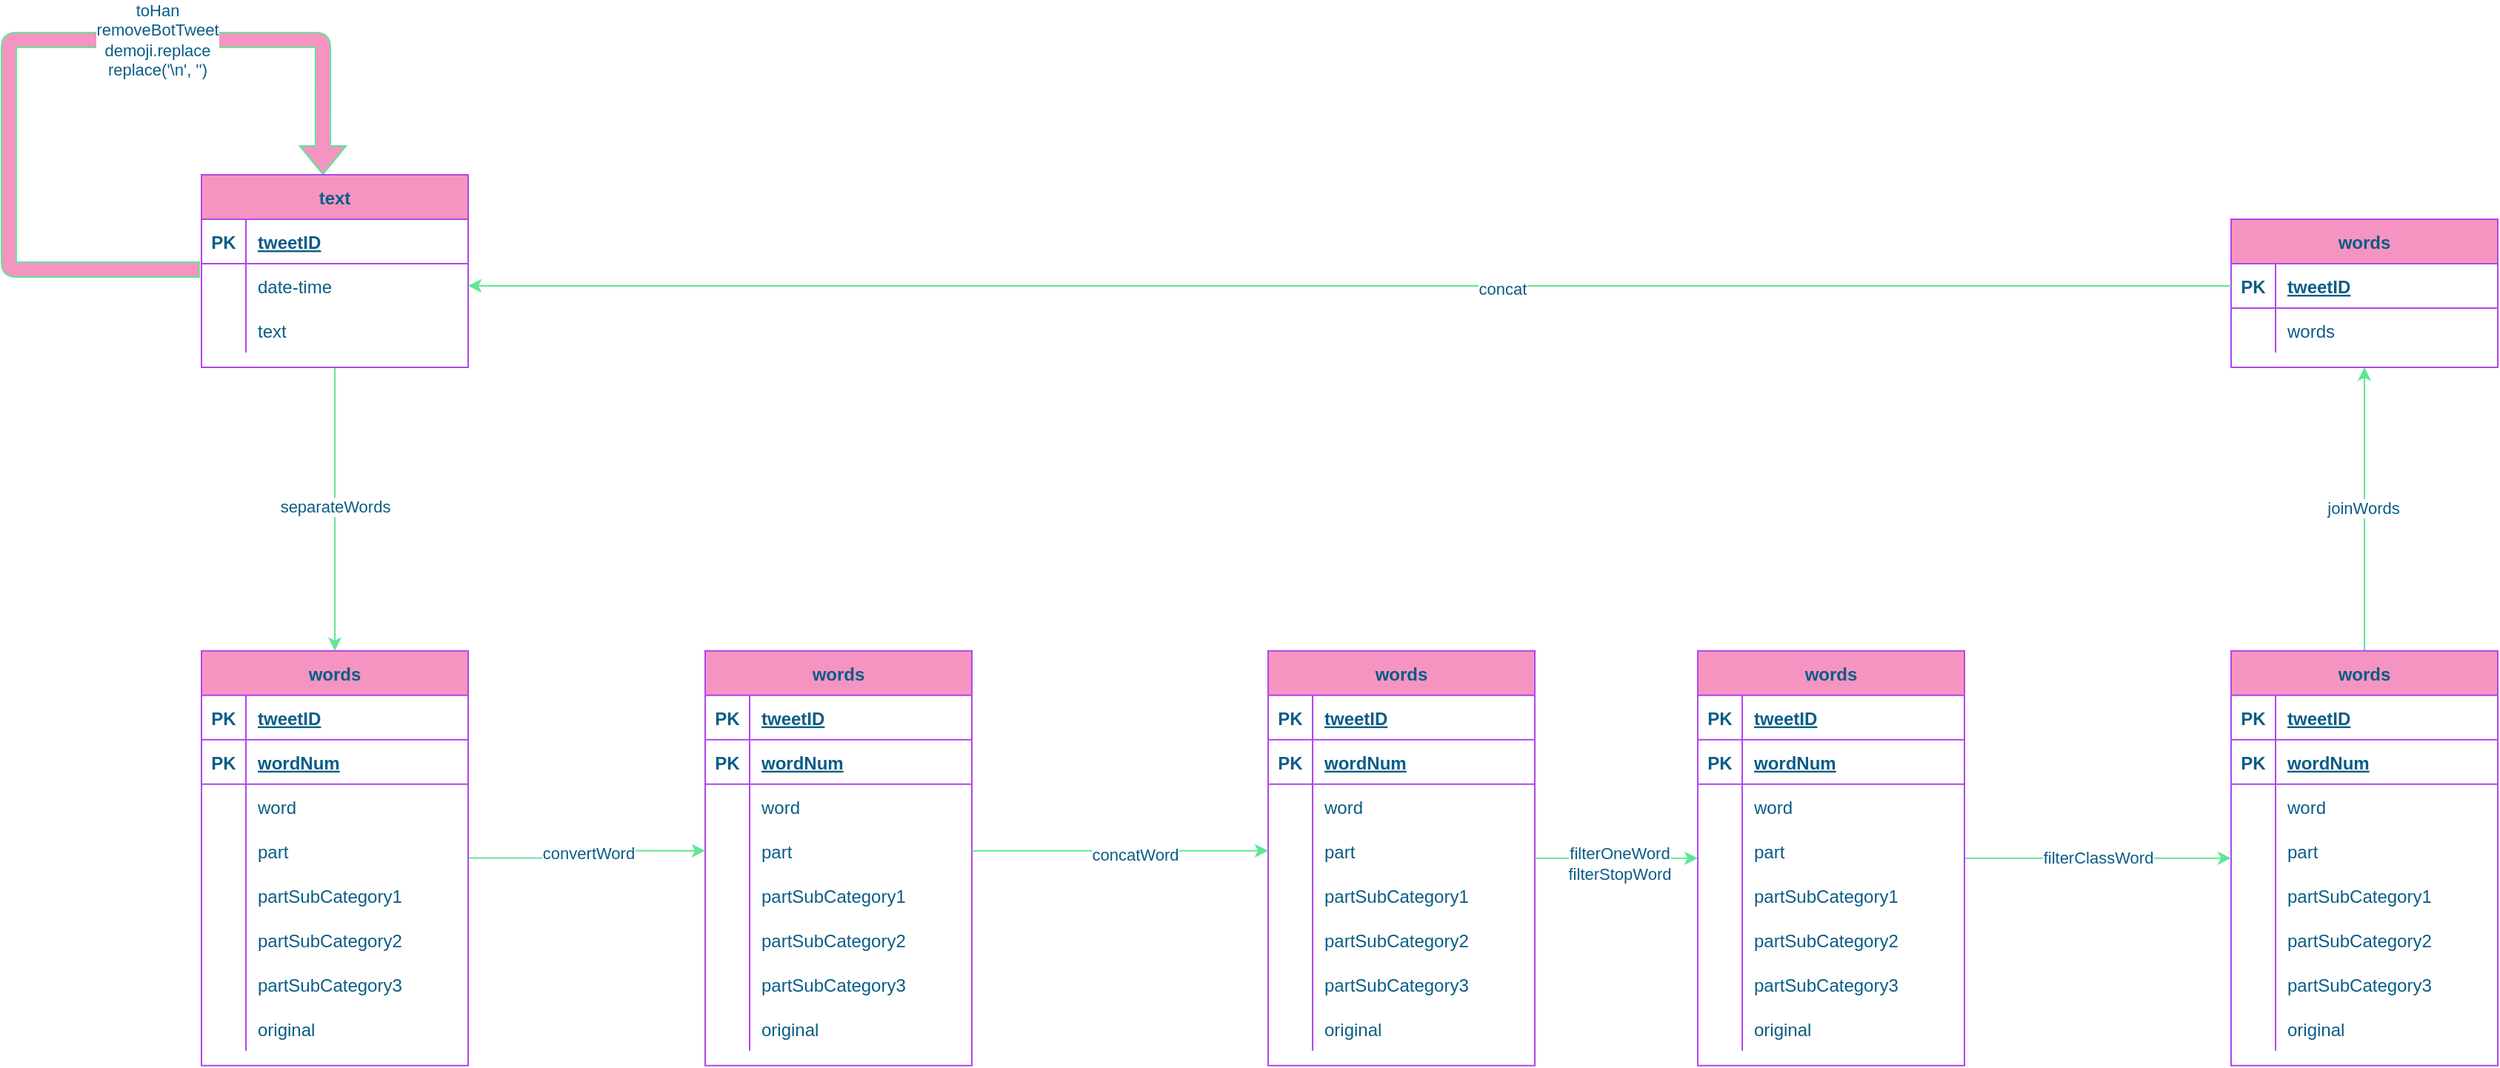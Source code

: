 <mxfile version="16.6.3" type="github">
  <diagram id="CSf084mDuzh62kla3Nzj" name="Page-1">
    <mxGraphModel dx="1099" dy="941" grid="1" gridSize="10" guides="1" tooltips="1" connect="1" arrows="1" fold="1" page="1" pageScale="1" pageWidth="3300" pageHeight="4681" math="0" shadow="0">
      <root>
        <mxCell id="0" />
        <mxCell id="1" parent="0" />
        <mxCell id="-S27YSz-7loeSFltslUp-18" value="toHan&lt;br&gt;removeBotTweet&lt;br&gt;demoji.replace&lt;br&gt;replace(&#39;\n&#39;, &#39;&#39;)" style="edgeStyle=orthogonalEdgeStyle;shape=flexArrow;curved=0;rounded=1;sketch=0;orthogonalLoop=1;jettySize=auto;html=1;fontColor=#095C86;strokeColor=#60E696;fillColor=#F694C1;entryX=0.461;entryY=0.008;entryDx=0;entryDy=0;entryPerimeter=0;" parent="1" edge="1">
          <mxGeometry x="0.307" relative="1" as="geometry">
            <mxPoint x="329" y="284" as="sourcePoint" />
            <mxPoint x="411.98" y="220.04" as="targetPoint" />
            <Array as="points">
              <mxPoint x="200" y="284" />
              <mxPoint x="200" y="129" />
              <mxPoint x="412" y="129" />
            </Array>
            <mxPoint as="offset" />
          </mxGeometry>
        </mxCell>
        <mxCell id="Eg6wl4dy39NXFwd9Kh9v-11" value="" style="edgeStyle=orthogonalEdgeStyle;curved=0;rounded=1;sketch=0;orthogonalLoop=1;jettySize=auto;html=1;fontColor=#095C86;strokeColor=#60E696;fillColor=#F694C1;" parent="1" source="SWuRiRT_l_LITAm-boq1-7" target="Eg6wl4dy39NXFwd9Kh9v-1" edge="1">
          <mxGeometry relative="1" as="geometry" />
        </mxCell>
        <mxCell id="Eg6wl4dy39NXFwd9Kh9v-12" value="separateWords" style="edgeLabel;html=1;align=center;verticalAlign=middle;resizable=0;points=[];fontColor=#095C86;" parent="Eg6wl4dy39NXFwd9Kh9v-11" vertex="1" connectable="0">
          <mxGeometry x="-0.025" relative="1" as="geometry">
            <mxPoint as="offset" />
          </mxGeometry>
        </mxCell>
        <mxCell id="SWuRiRT_l_LITAm-boq1-7" value="text" style="shape=table;startSize=30;container=1;collapsible=1;childLayout=tableLayout;fixedRows=1;rowLines=0;fontStyle=1;align=center;resizeLast=1;fillColor=#F694C1;strokeColor=#AF45ED;fontColor=#095C86;" parent="1" vertex="1">
          <mxGeometry x="330" y="220" width="180" height="130" as="geometry" />
        </mxCell>
        <mxCell id="SWuRiRT_l_LITAm-boq1-8" value="" style="shape=tableRow;horizontal=0;startSize=0;swimlaneHead=0;swimlaneBody=0;fillColor=none;collapsible=0;dropTarget=0;points=[[0,0.5],[1,0.5]];portConstraint=eastwest;top=0;left=0;right=0;bottom=1;strokeColor=#AF45ED;fontColor=#095C86;" parent="SWuRiRT_l_LITAm-boq1-7" vertex="1">
          <mxGeometry y="30" width="180" height="30" as="geometry" />
        </mxCell>
        <mxCell id="SWuRiRT_l_LITAm-boq1-9" value="PK" style="shape=partialRectangle;connectable=0;fillColor=none;top=0;left=0;bottom=0;right=0;fontStyle=1;overflow=hidden;strokeColor=#AF45ED;fontColor=#095C86;" parent="SWuRiRT_l_LITAm-boq1-8" vertex="1">
          <mxGeometry width="30" height="30" as="geometry">
            <mxRectangle width="30" height="30" as="alternateBounds" />
          </mxGeometry>
        </mxCell>
        <mxCell id="SWuRiRT_l_LITAm-boq1-10" value="tweetID" style="shape=partialRectangle;connectable=0;fillColor=none;top=0;left=0;bottom=0;right=0;align=left;spacingLeft=6;fontStyle=5;overflow=hidden;strokeColor=#AF45ED;fontColor=#095C86;" parent="SWuRiRT_l_LITAm-boq1-8" vertex="1">
          <mxGeometry x="30" width="150" height="30" as="geometry">
            <mxRectangle width="150" height="30" as="alternateBounds" />
          </mxGeometry>
        </mxCell>
        <mxCell id="SWuRiRT_l_LITAm-boq1-11" value="" style="shape=tableRow;horizontal=0;startSize=0;swimlaneHead=0;swimlaneBody=0;fillColor=none;collapsible=0;dropTarget=0;points=[[0,0.5],[1,0.5]];portConstraint=eastwest;top=0;left=0;right=0;bottom=0;strokeColor=#AF45ED;fontColor=#095C86;" parent="SWuRiRT_l_LITAm-boq1-7" vertex="1">
          <mxGeometry y="60" width="180" height="30" as="geometry" />
        </mxCell>
        <mxCell id="SWuRiRT_l_LITAm-boq1-12" value="" style="shape=partialRectangle;connectable=0;fillColor=none;top=0;left=0;bottom=0;right=0;editable=1;overflow=hidden;strokeColor=#AF45ED;fontColor=#095C86;" parent="SWuRiRT_l_LITAm-boq1-11" vertex="1">
          <mxGeometry width="30" height="30" as="geometry">
            <mxRectangle width="30" height="30" as="alternateBounds" />
          </mxGeometry>
        </mxCell>
        <mxCell id="SWuRiRT_l_LITAm-boq1-13" value="date-time" style="shape=partialRectangle;connectable=0;fillColor=none;top=0;left=0;bottom=0;right=0;align=left;spacingLeft=6;overflow=hidden;strokeColor=#AF45ED;fontColor=#095C86;" parent="SWuRiRT_l_LITAm-boq1-11" vertex="1">
          <mxGeometry x="30" width="150" height="30" as="geometry">
            <mxRectangle width="150" height="30" as="alternateBounds" />
          </mxGeometry>
        </mxCell>
        <mxCell id="SWuRiRT_l_LITAm-boq1-14" value="" style="shape=tableRow;horizontal=0;startSize=0;swimlaneHead=0;swimlaneBody=0;fillColor=none;collapsible=0;dropTarget=0;points=[[0,0.5],[1,0.5]];portConstraint=eastwest;top=0;left=0;right=0;bottom=0;strokeColor=#AF45ED;fontColor=#095C86;" parent="SWuRiRT_l_LITAm-boq1-7" vertex="1">
          <mxGeometry y="90" width="180" height="30" as="geometry" />
        </mxCell>
        <mxCell id="SWuRiRT_l_LITAm-boq1-15" value="" style="shape=partialRectangle;connectable=0;fillColor=none;top=0;left=0;bottom=0;right=0;editable=1;overflow=hidden;strokeColor=#AF45ED;fontColor=#095C86;" parent="SWuRiRT_l_LITAm-boq1-14" vertex="1">
          <mxGeometry width="30" height="30" as="geometry">
            <mxRectangle width="30" height="30" as="alternateBounds" />
          </mxGeometry>
        </mxCell>
        <mxCell id="SWuRiRT_l_LITAm-boq1-16" value="text" style="shape=partialRectangle;connectable=0;fillColor=none;top=0;left=0;bottom=0;right=0;align=left;spacingLeft=6;overflow=hidden;strokeColor=#AF45ED;fontColor=#095C86;" parent="SWuRiRT_l_LITAm-boq1-14" vertex="1">
          <mxGeometry x="30" width="150" height="30" as="geometry">
            <mxRectangle width="150" height="30" as="alternateBounds" />
          </mxGeometry>
        </mxCell>
        <mxCell id="Eg6wl4dy39NXFwd9Kh9v-92" value="" style="edgeStyle=orthogonalEdgeStyle;curved=0;rounded=1;sketch=0;orthogonalLoop=1;jettySize=auto;html=1;fontColor=#095C86;strokeColor=#60E696;fillColor=#F694C1;entryX=0;entryY=0.5;entryDx=0;entryDy=0;" parent="1" source="Eg6wl4dy39NXFwd9Kh9v-1" target="GDr3JYvOATV0kdqga2vJ-12" edge="1">
          <mxGeometry relative="1" as="geometry">
            <mxPoint x="670" y="681" as="targetPoint" />
          </mxGeometry>
        </mxCell>
        <mxCell id="Eg6wl4dy39NXFwd9Kh9v-93" value="convertWord" style="edgeLabel;html=1;align=center;verticalAlign=middle;resizable=0;points=[];fontColor=#095C86;" parent="Eg6wl4dy39NXFwd9Kh9v-92" vertex="1" connectable="0">
          <mxGeometry x="0.015" y="-1" relative="1" as="geometry">
            <mxPoint as="offset" />
          </mxGeometry>
        </mxCell>
        <mxCell id="Eg6wl4dy39NXFwd9Kh9v-1" value="words" style="shape=table;startSize=30;container=1;collapsible=1;childLayout=tableLayout;fixedRows=1;rowLines=0;fontStyle=1;align=center;resizeLast=1;fillColor=#F694C1;strokeColor=#AF45ED;fontColor=#095C86;" parent="1" vertex="1">
          <mxGeometry x="330" y="541.33" width="180" height="280" as="geometry" />
        </mxCell>
        <mxCell id="Eg6wl4dy39NXFwd9Kh9v-2" value="" style="shape=tableRow;horizontal=0;startSize=0;swimlaneHead=0;swimlaneBody=0;fillColor=none;collapsible=0;dropTarget=0;points=[[0,0.5],[1,0.5]];portConstraint=eastwest;top=0;left=0;right=0;bottom=1;strokeColor=#AF45ED;fontColor=#095C86;" parent="Eg6wl4dy39NXFwd9Kh9v-1" vertex="1">
          <mxGeometry y="30" width="180" height="30" as="geometry" />
        </mxCell>
        <mxCell id="Eg6wl4dy39NXFwd9Kh9v-3" value="PK" style="shape=partialRectangle;connectable=0;fillColor=none;top=0;left=0;bottom=0;right=0;fontStyle=1;overflow=hidden;strokeColor=#AF45ED;fontColor=#095C86;" parent="Eg6wl4dy39NXFwd9Kh9v-2" vertex="1">
          <mxGeometry width="30" height="30" as="geometry">
            <mxRectangle width="30" height="30" as="alternateBounds" />
          </mxGeometry>
        </mxCell>
        <mxCell id="Eg6wl4dy39NXFwd9Kh9v-4" value="tweetID" style="shape=partialRectangle;connectable=0;fillColor=none;top=0;left=0;bottom=0;right=0;align=left;spacingLeft=6;fontStyle=5;overflow=hidden;strokeColor=#AF45ED;fontColor=#095C86;" parent="Eg6wl4dy39NXFwd9Kh9v-2" vertex="1">
          <mxGeometry x="30" width="150" height="30" as="geometry">
            <mxRectangle width="150" height="30" as="alternateBounds" />
          </mxGeometry>
        </mxCell>
        <mxCell id="Eg6wl4dy39NXFwd9Kh9v-61" style="shape=tableRow;horizontal=0;startSize=0;swimlaneHead=0;swimlaneBody=0;fillColor=none;collapsible=0;dropTarget=0;points=[[0,0.5],[1,0.5]];portConstraint=eastwest;top=0;left=0;right=0;bottom=1;strokeColor=#AF45ED;fontColor=#095C86;" parent="Eg6wl4dy39NXFwd9Kh9v-1" vertex="1">
          <mxGeometry y="60" width="180" height="30" as="geometry" />
        </mxCell>
        <mxCell id="Eg6wl4dy39NXFwd9Kh9v-62" value="PK" style="shape=partialRectangle;connectable=0;fillColor=none;top=0;left=0;bottom=0;right=0;fontStyle=1;overflow=hidden;strokeColor=#AF45ED;fontColor=#095C86;" parent="Eg6wl4dy39NXFwd9Kh9v-61" vertex="1">
          <mxGeometry width="30" height="30" as="geometry">
            <mxRectangle width="30" height="30" as="alternateBounds" />
          </mxGeometry>
        </mxCell>
        <mxCell id="Eg6wl4dy39NXFwd9Kh9v-63" value="wordNum" style="shape=partialRectangle;connectable=0;fillColor=none;top=0;left=0;bottom=0;right=0;align=left;spacingLeft=6;fontStyle=5;overflow=hidden;strokeColor=#AF45ED;fontColor=#095C86;" parent="Eg6wl4dy39NXFwd9Kh9v-61" vertex="1">
          <mxGeometry x="30" width="150" height="30" as="geometry">
            <mxRectangle width="150" height="30" as="alternateBounds" />
          </mxGeometry>
        </mxCell>
        <mxCell id="Eg6wl4dy39NXFwd9Kh9v-13" style="shape=tableRow;horizontal=0;startSize=0;swimlaneHead=0;swimlaneBody=0;fillColor=none;collapsible=0;dropTarget=0;points=[[0,0.5],[1,0.5]];portConstraint=eastwest;top=0;left=0;right=0;bottom=0;strokeColor=#AF45ED;fontColor=#095C86;" parent="Eg6wl4dy39NXFwd9Kh9v-1" vertex="1">
          <mxGeometry y="90" width="180" height="30" as="geometry" />
        </mxCell>
        <mxCell id="Eg6wl4dy39NXFwd9Kh9v-14" style="shape=partialRectangle;connectable=0;fillColor=none;top=0;left=0;bottom=0;right=0;editable=1;overflow=hidden;strokeColor=#AF45ED;fontColor=#095C86;" parent="Eg6wl4dy39NXFwd9Kh9v-13" vertex="1">
          <mxGeometry width="30" height="30" as="geometry">
            <mxRectangle width="30" height="30" as="alternateBounds" />
          </mxGeometry>
        </mxCell>
        <mxCell id="Eg6wl4dy39NXFwd9Kh9v-15" value="word" style="shape=partialRectangle;connectable=0;fillColor=none;top=0;left=0;bottom=0;right=0;align=left;spacingLeft=6;overflow=hidden;strokeColor=#AF45ED;fontColor=#095C86;" parent="Eg6wl4dy39NXFwd9Kh9v-13" vertex="1">
          <mxGeometry x="30" width="150" height="30" as="geometry">
            <mxRectangle width="150" height="30" as="alternateBounds" />
          </mxGeometry>
        </mxCell>
        <mxCell id="Eg6wl4dy39NXFwd9Kh9v-19" style="shape=tableRow;horizontal=0;startSize=0;swimlaneHead=0;swimlaneBody=0;fillColor=none;collapsible=0;dropTarget=0;points=[[0,0.5],[1,0.5]];portConstraint=eastwest;top=0;left=0;right=0;bottom=0;strokeColor=#AF45ED;fontColor=#095C86;" parent="Eg6wl4dy39NXFwd9Kh9v-1" vertex="1">
          <mxGeometry y="120" width="180" height="30" as="geometry" />
        </mxCell>
        <mxCell id="Eg6wl4dy39NXFwd9Kh9v-20" style="shape=partialRectangle;connectable=0;fillColor=none;top=0;left=0;bottom=0;right=0;editable=1;overflow=hidden;strokeColor=#AF45ED;fontColor=#095C86;" parent="Eg6wl4dy39NXFwd9Kh9v-19" vertex="1">
          <mxGeometry width="30" height="30" as="geometry">
            <mxRectangle width="30" height="30" as="alternateBounds" />
          </mxGeometry>
        </mxCell>
        <mxCell id="Eg6wl4dy39NXFwd9Kh9v-21" value="part" style="shape=partialRectangle;connectable=0;fillColor=none;top=0;left=0;bottom=0;right=0;align=left;spacingLeft=6;overflow=hidden;strokeColor=#AF45ED;fontColor=#095C86;" parent="Eg6wl4dy39NXFwd9Kh9v-19" vertex="1">
          <mxGeometry x="30" width="150" height="30" as="geometry">
            <mxRectangle width="150" height="30" as="alternateBounds" />
          </mxGeometry>
        </mxCell>
        <mxCell id="Eg6wl4dy39NXFwd9Kh9v-22" style="shape=tableRow;horizontal=0;startSize=0;swimlaneHead=0;swimlaneBody=0;fillColor=none;collapsible=0;dropTarget=0;points=[[0,0.5],[1,0.5]];portConstraint=eastwest;top=0;left=0;right=0;bottom=0;strokeColor=#AF45ED;fontColor=#095C86;" parent="Eg6wl4dy39NXFwd9Kh9v-1" vertex="1">
          <mxGeometry y="150" width="180" height="30" as="geometry" />
        </mxCell>
        <mxCell id="Eg6wl4dy39NXFwd9Kh9v-23" style="shape=partialRectangle;connectable=0;fillColor=none;top=0;left=0;bottom=0;right=0;editable=1;overflow=hidden;strokeColor=#AF45ED;fontColor=#095C86;" parent="Eg6wl4dy39NXFwd9Kh9v-22" vertex="1">
          <mxGeometry width="30" height="30" as="geometry">
            <mxRectangle width="30" height="30" as="alternateBounds" />
          </mxGeometry>
        </mxCell>
        <mxCell id="Eg6wl4dy39NXFwd9Kh9v-24" value="partSubCategory1" style="shape=partialRectangle;connectable=0;fillColor=none;top=0;left=0;bottom=0;right=0;align=left;spacingLeft=6;overflow=hidden;strokeColor=#AF45ED;fontColor=#095C86;" parent="Eg6wl4dy39NXFwd9Kh9v-22" vertex="1">
          <mxGeometry x="30" width="150" height="30" as="geometry">
            <mxRectangle width="150" height="30" as="alternateBounds" />
          </mxGeometry>
        </mxCell>
        <mxCell id="Eg6wl4dy39NXFwd9Kh9v-52" style="shape=tableRow;horizontal=0;startSize=0;swimlaneHead=0;swimlaneBody=0;fillColor=none;collapsible=0;dropTarget=0;points=[[0,0.5],[1,0.5]];portConstraint=eastwest;top=0;left=0;right=0;bottom=0;strokeColor=#AF45ED;fontColor=#095C86;" parent="Eg6wl4dy39NXFwd9Kh9v-1" vertex="1">
          <mxGeometry y="180" width="180" height="30" as="geometry" />
        </mxCell>
        <mxCell id="Eg6wl4dy39NXFwd9Kh9v-53" style="shape=partialRectangle;connectable=0;fillColor=none;top=0;left=0;bottom=0;right=0;editable=1;overflow=hidden;strokeColor=#AF45ED;fontColor=#095C86;" parent="Eg6wl4dy39NXFwd9Kh9v-52" vertex="1">
          <mxGeometry width="30" height="30" as="geometry">
            <mxRectangle width="30" height="30" as="alternateBounds" />
          </mxGeometry>
        </mxCell>
        <mxCell id="Eg6wl4dy39NXFwd9Kh9v-54" value="partSubCategory2" style="shape=partialRectangle;connectable=0;fillColor=none;top=0;left=0;bottom=0;right=0;align=left;spacingLeft=6;overflow=hidden;strokeColor=#AF45ED;fontColor=#095C86;" parent="Eg6wl4dy39NXFwd9Kh9v-52" vertex="1">
          <mxGeometry x="30" width="150" height="30" as="geometry">
            <mxRectangle width="150" height="30" as="alternateBounds" />
          </mxGeometry>
        </mxCell>
        <mxCell id="Eg6wl4dy39NXFwd9Kh9v-25" style="shape=tableRow;horizontal=0;startSize=0;swimlaneHead=0;swimlaneBody=0;fillColor=none;collapsible=0;dropTarget=0;points=[[0,0.5],[1,0.5]];portConstraint=eastwest;top=0;left=0;right=0;bottom=0;strokeColor=#AF45ED;fontColor=#095C86;" parent="Eg6wl4dy39NXFwd9Kh9v-1" vertex="1">
          <mxGeometry y="210" width="180" height="30" as="geometry" />
        </mxCell>
        <mxCell id="Eg6wl4dy39NXFwd9Kh9v-26" style="shape=partialRectangle;connectable=0;fillColor=none;top=0;left=0;bottom=0;right=0;editable=1;overflow=hidden;strokeColor=#AF45ED;fontColor=#095C86;" parent="Eg6wl4dy39NXFwd9Kh9v-25" vertex="1">
          <mxGeometry width="30" height="30" as="geometry">
            <mxRectangle width="30" height="30" as="alternateBounds" />
          </mxGeometry>
        </mxCell>
        <mxCell id="Eg6wl4dy39NXFwd9Kh9v-27" value="partSubCategory3" style="shape=partialRectangle;connectable=0;fillColor=none;top=0;left=0;bottom=0;right=0;align=left;spacingLeft=6;overflow=hidden;strokeColor=#AF45ED;fontColor=#095C86;" parent="Eg6wl4dy39NXFwd9Kh9v-25" vertex="1">
          <mxGeometry x="30" width="150" height="30" as="geometry">
            <mxRectangle width="150" height="30" as="alternateBounds" />
          </mxGeometry>
        </mxCell>
        <mxCell id="Eg6wl4dy39NXFwd9Kh9v-28" style="shape=tableRow;horizontal=0;startSize=0;swimlaneHead=0;swimlaneBody=0;fillColor=none;collapsible=0;dropTarget=0;points=[[0,0.5],[1,0.5]];portConstraint=eastwest;top=0;left=0;right=0;bottom=0;strokeColor=#AF45ED;fontColor=#095C86;" parent="Eg6wl4dy39NXFwd9Kh9v-1" vertex="1">
          <mxGeometry y="240" width="180" height="30" as="geometry" />
        </mxCell>
        <mxCell id="Eg6wl4dy39NXFwd9Kh9v-29" style="shape=partialRectangle;connectable=0;fillColor=none;top=0;left=0;bottom=0;right=0;editable=1;overflow=hidden;strokeColor=#AF45ED;fontColor=#095C86;" parent="Eg6wl4dy39NXFwd9Kh9v-28" vertex="1">
          <mxGeometry width="30" height="30" as="geometry">
            <mxRectangle width="30" height="30" as="alternateBounds" />
          </mxGeometry>
        </mxCell>
        <mxCell id="Eg6wl4dy39NXFwd9Kh9v-30" value="original" style="shape=partialRectangle;connectable=0;fillColor=none;top=0;left=0;bottom=0;right=0;align=left;spacingLeft=6;overflow=hidden;strokeColor=#AF45ED;fontColor=#095C86;" parent="Eg6wl4dy39NXFwd9Kh9v-28" vertex="1">
          <mxGeometry x="30" width="150" height="30" as="geometry">
            <mxRectangle width="150" height="30" as="alternateBounds" />
          </mxGeometry>
        </mxCell>
        <mxCell id="Eg6wl4dy39NXFwd9Kh9v-125" value="" style="edgeStyle=orthogonalEdgeStyle;curved=0;rounded=1;sketch=0;orthogonalLoop=1;jettySize=auto;html=1;fontColor=#095C86;strokeColor=#60E696;fillColor=#F694C1;" parent="1" source="Eg6wl4dy39NXFwd9Kh9v-67" target="Eg6wl4dy39NXFwd9Kh9v-100" edge="1">
          <mxGeometry relative="1" as="geometry" />
        </mxCell>
        <mxCell id="Eg6wl4dy39NXFwd9Kh9v-126" value="filterOneWord&lt;br&gt;filterStopWord" style="edgeLabel;html=1;align=center;verticalAlign=middle;resizable=0;points=[];fontColor=#095C86;" parent="Eg6wl4dy39NXFwd9Kh9v-125" vertex="1" connectable="0">
          <mxGeometry x="0.036" y="-3" relative="1" as="geometry">
            <mxPoint as="offset" />
          </mxGeometry>
        </mxCell>
        <mxCell id="Eg6wl4dy39NXFwd9Kh9v-67" value="words" style="shape=table;startSize=30;container=1;collapsible=1;childLayout=tableLayout;fixedRows=1;rowLines=0;fontStyle=1;align=center;resizeLast=1;fillColor=#F694C1;strokeColor=#AF45ED;fontColor=#095C86;" parent="1" vertex="1">
          <mxGeometry x="1050" y="541.33" width="180" height="280" as="geometry" />
        </mxCell>
        <mxCell id="Eg6wl4dy39NXFwd9Kh9v-68" value="" style="shape=tableRow;horizontal=0;startSize=0;swimlaneHead=0;swimlaneBody=0;fillColor=none;collapsible=0;dropTarget=0;points=[[0,0.5],[1,0.5]];portConstraint=eastwest;top=0;left=0;right=0;bottom=1;strokeColor=#AF45ED;fontColor=#095C86;" parent="Eg6wl4dy39NXFwd9Kh9v-67" vertex="1">
          <mxGeometry y="30" width="180" height="30" as="geometry" />
        </mxCell>
        <mxCell id="Eg6wl4dy39NXFwd9Kh9v-69" value="PK" style="shape=partialRectangle;connectable=0;fillColor=none;top=0;left=0;bottom=0;right=0;fontStyle=1;overflow=hidden;strokeColor=#AF45ED;fontColor=#095C86;" parent="Eg6wl4dy39NXFwd9Kh9v-68" vertex="1">
          <mxGeometry width="30" height="30" as="geometry">
            <mxRectangle width="30" height="30" as="alternateBounds" />
          </mxGeometry>
        </mxCell>
        <mxCell id="Eg6wl4dy39NXFwd9Kh9v-70" value="tweetID" style="shape=partialRectangle;connectable=0;fillColor=none;top=0;left=0;bottom=0;right=0;align=left;spacingLeft=6;fontStyle=5;overflow=hidden;strokeColor=#AF45ED;fontColor=#095C86;" parent="Eg6wl4dy39NXFwd9Kh9v-68" vertex="1">
          <mxGeometry x="30" width="150" height="30" as="geometry">
            <mxRectangle width="150" height="30" as="alternateBounds" />
          </mxGeometry>
        </mxCell>
        <mxCell id="Eg6wl4dy39NXFwd9Kh9v-71" style="shape=tableRow;horizontal=0;startSize=0;swimlaneHead=0;swimlaneBody=0;fillColor=none;collapsible=0;dropTarget=0;points=[[0,0.5],[1,0.5]];portConstraint=eastwest;top=0;left=0;right=0;bottom=1;strokeColor=#AF45ED;fontColor=#095C86;" parent="Eg6wl4dy39NXFwd9Kh9v-67" vertex="1">
          <mxGeometry y="60" width="180" height="30" as="geometry" />
        </mxCell>
        <mxCell id="Eg6wl4dy39NXFwd9Kh9v-72" value="PK" style="shape=partialRectangle;connectable=0;fillColor=none;top=0;left=0;bottom=0;right=0;fontStyle=1;overflow=hidden;strokeColor=#AF45ED;fontColor=#095C86;" parent="Eg6wl4dy39NXFwd9Kh9v-71" vertex="1">
          <mxGeometry width="30" height="30" as="geometry">
            <mxRectangle width="30" height="30" as="alternateBounds" />
          </mxGeometry>
        </mxCell>
        <mxCell id="Eg6wl4dy39NXFwd9Kh9v-73" value="wordNum" style="shape=partialRectangle;connectable=0;fillColor=none;top=0;left=0;bottom=0;right=0;align=left;spacingLeft=6;fontStyle=5;overflow=hidden;strokeColor=#AF45ED;fontColor=#095C86;" parent="Eg6wl4dy39NXFwd9Kh9v-71" vertex="1">
          <mxGeometry x="30" width="150" height="30" as="geometry">
            <mxRectangle width="150" height="30" as="alternateBounds" />
          </mxGeometry>
        </mxCell>
        <mxCell id="Eg6wl4dy39NXFwd9Kh9v-74" style="shape=tableRow;horizontal=0;startSize=0;swimlaneHead=0;swimlaneBody=0;fillColor=none;collapsible=0;dropTarget=0;points=[[0,0.5],[1,0.5]];portConstraint=eastwest;top=0;left=0;right=0;bottom=0;strokeColor=#AF45ED;fontColor=#095C86;" parent="Eg6wl4dy39NXFwd9Kh9v-67" vertex="1">
          <mxGeometry y="90" width="180" height="30" as="geometry" />
        </mxCell>
        <mxCell id="Eg6wl4dy39NXFwd9Kh9v-75" style="shape=partialRectangle;connectable=0;fillColor=none;top=0;left=0;bottom=0;right=0;editable=1;overflow=hidden;strokeColor=#AF45ED;fontColor=#095C86;" parent="Eg6wl4dy39NXFwd9Kh9v-74" vertex="1">
          <mxGeometry width="30" height="30" as="geometry">
            <mxRectangle width="30" height="30" as="alternateBounds" />
          </mxGeometry>
        </mxCell>
        <mxCell id="Eg6wl4dy39NXFwd9Kh9v-76" value="word" style="shape=partialRectangle;connectable=0;fillColor=none;top=0;left=0;bottom=0;right=0;align=left;spacingLeft=6;overflow=hidden;strokeColor=#AF45ED;fontColor=#095C86;" parent="Eg6wl4dy39NXFwd9Kh9v-74" vertex="1">
          <mxGeometry x="30" width="150" height="30" as="geometry">
            <mxRectangle width="150" height="30" as="alternateBounds" />
          </mxGeometry>
        </mxCell>
        <mxCell id="Eg6wl4dy39NXFwd9Kh9v-77" style="shape=tableRow;horizontal=0;startSize=0;swimlaneHead=0;swimlaneBody=0;fillColor=none;collapsible=0;dropTarget=0;points=[[0,0.5],[1,0.5]];portConstraint=eastwest;top=0;left=0;right=0;bottom=0;strokeColor=#AF45ED;fontColor=#095C86;" parent="Eg6wl4dy39NXFwd9Kh9v-67" vertex="1">
          <mxGeometry y="120" width="180" height="30" as="geometry" />
        </mxCell>
        <mxCell id="Eg6wl4dy39NXFwd9Kh9v-78" style="shape=partialRectangle;connectable=0;fillColor=none;top=0;left=0;bottom=0;right=0;editable=1;overflow=hidden;strokeColor=#AF45ED;fontColor=#095C86;" parent="Eg6wl4dy39NXFwd9Kh9v-77" vertex="1">
          <mxGeometry width="30" height="30" as="geometry">
            <mxRectangle width="30" height="30" as="alternateBounds" />
          </mxGeometry>
        </mxCell>
        <mxCell id="Eg6wl4dy39NXFwd9Kh9v-79" value="part" style="shape=partialRectangle;connectable=0;fillColor=none;top=0;left=0;bottom=0;right=0;align=left;spacingLeft=6;overflow=hidden;strokeColor=#AF45ED;fontColor=#095C86;" parent="Eg6wl4dy39NXFwd9Kh9v-77" vertex="1">
          <mxGeometry x="30" width="150" height="30" as="geometry">
            <mxRectangle width="150" height="30" as="alternateBounds" />
          </mxGeometry>
        </mxCell>
        <mxCell id="Eg6wl4dy39NXFwd9Kh9v-80" style="shape=tableRow;horizontal=0;startSize=0;swimlaneHead=0;swimlaneBody=0;fillColor=none;collapsible=0;dropTarget=0;points=[[0,0.5],[1,0.5]];portConstraint=eastwest;top=0;left=0;right=0;bottom=0;strokeColor=#AF45ED;fontColor=#095C86;" parent="Eg6wl4dy39NXFwd9Kh9v-67" vertex="1">
          <mxGeometry y="150" width="180" height="30" as="geometry" />
        </mxCell>
        <mxCell id="Eg6wl4dy39NXFwd9Kh9v-81" style="shape=partialRectangle;connectable=0;fillColor=none;top=0;left=0;bottom=0;right=0;editable=1;overflow=hidden;strokeColor=#AF45ED;fontColor=#095C86;" parent="Eg6wl4dy39NXFwd9Kh9v-80" vertex="1">
          <mxGeometry width="30" height="30" as="geometry">
            <mxRectangle width="30" height="30" as="alternateBounds" />
          </mxGeometry>
        </mxCell>
        <mxCell id="Eg6wl4dy39NXFwd9Kh9v-82" value="partSubCategory1" style="shape=partialRectangle;connectable=0;fillColor=none;top=0;left=0;bottom=0;right=0;align=left;spacingLeft=6;overflow=hidden;strokeColor=#AF45ED;fontColor=#095C86;" parent="Eg6wl4dy39NXFwd9Kh9v-80" vertex="1">
          <mxGeometry x="30" width="150" height="30" as="geometry">
            <mxRectangle width="150" height="30" as="alternateBounds" />
          </mxGeometry>
        </mxCell>
        <mxCell id="Eg6wl4dy39NXFwd9Kh9v-83" style="shape=tableRow;horizontal=0;startSize=0;swimlaneHead=0;swimlaneBody=0;fillColor=none;collapsible=0;dropTarget=0;points=[[0,0.5],[1,0.5]];portConstraint=eastwest;top=0;left=0;right=0;bottom=0;strokeColor=#AF45ED;fontColor=#095C86;" parent="Eg6wl4dy39NXFwd9Kh9v-67" vertex="1">
          <mxGeometry y="180" width="180" height="30" as="geometry" />
        </mxCell>
        <mxCell id="Eg6wl4dy39NXFwd9Kh9v-84" style="shape=partialRectangle;connectable=0;fillColor=none;top=0;left=0;bottom=0;right=0;editable=1;overflow=hidden;strokeColor=#AF45ED;fontColor=#095C86;" parent="Eg6wl4dy39NXFwd9Kh9v-83" vertex="1">
          <mxGeometry width="30" height="30" as="geometry">
            <mxRectangle width="30" height="30" as="alternateBounds" />
          </mxGeometry>
        </mxCell>
        <mxCell id="Eg6wl4dy39NXFwd9Kh9v-85" value="partSubCategory2" style="shape=partialRectangle;connectable=0;fillColor=none;top=0;left=0;bottom=0;right=0;align=left;spacingLeft=6;overflow=hidden;strokeColor=#AF45ED;fontColor=#095C86;" parent="Eg6wl4dy39NXFwd9Kh9v-83" vertex="1">
          <mxGeometry x="30" width="150" height="30" as="geometry">
            <mxRectangle width="150" height="30" as="alternateBounds" />
          </mxGeometry>
        </mxCell>
        <mxCell id="Eg6wl4dy39NXFwd9Kh9v-86" style="shape=tableRow;horizontal=0;startSize=0;swimlaneHead=0;swimlaneBody=0;fillColor=none;collapsible=0;dropTarget=0;points=[[0,0.5],[1,0.5]];portConstraint=eastwest;top=0;left=0;right=0;bottom=0;strokeColor=#AF45ED;fontColor=#095C86;" parent="Eg6wl4dy39NXFwd9Kh9v-67" vertex="1">
          <mxGeometry y="210" width="180" height="30" as="geometry" />
        </mxCell>
        <mxCell id="Eg6wl4dy39NXFwd9Kh9v-87" style="shape=partialRectangle;connectable=0;fillColor=none;top=0;left=0;bottom=0;right=0;editable=1;overflow=hidden;strokeColor=#AF45ED;fontColor=#095C86;" parent="Eg6wl4dy39NXFwd9Kh9v-86" vertex="1">
          <mxGeometry width="30" height="30" as="geometry">
            <mxRectangle width="30" height="30" as="alternateBounds" />
          </mxGeometry>
        </mxCell>
        <mxCell id="Eg6wl4dy39NXFwd9Kh9v-88" value="partSubCategory3" style="shape=partialRectangle;connectable=0;fillColor=none;top=0;left=0;bottom=0;right=0;align=left;spacingLeft=6;overflow=hidden;strokeColor=#AF45ED;fontColor=#095C86;" parent="Eg6wl4dy39NXFwd9Kh9v-86" vertex="1">
          <mxGeometry x="30" width="150" height="30" as="geometry">
            <mxRectangle width="150" height="30" as="alternateBounds" />
          </mxGeometry>
        </mxCell>
        <mxCell id="Eg6wl4dy39NXFwd9Kh9v-89" style="shape=tableRow;horizontal=0;startSize=0;swimlaneHead=0;swimlaneBody=0;fillColor=none;collapsible=0;dropTarget=0;points=[[0,0.5],[1,0.5]];portConstraint=eastwest;top=0;left=0;right=0;bottom=0;strokeColor=#AF45ED;fontColor=#095C86;" parent="Eg6wl4dy39NXFwd9Kh9v-67" vertex="1">
          <mxGeometry y="240" width="180" height="30" as="geometry" />
        </mxCell>
        <mxCell id="Eg6wl4dy39NXFwd9Kh9v-90" style="shape=partialRectangle;connectable=0;fillColor=none;top=0;left=0;bottom=0;right=0;editable=1;overflow=hidden;strokeColor=#AF45ED;fontColor=#095C86;" parent="Eg6wl4dy39NXFwd9Kh9v-89" vertex="1">
          <mxGeometry width="30" height="30" as="geometry">
            <mxRectangle width="30" height="30" as="alternateBounds" />
          </mxGeometry>
        </mxCell>
        <mxCell id="Eg6wl4dy39NXFwd9Kh9v-91" value="original" style="shape=partialRectangle;connectable=0;fillColor=none;top=0;left=0;bottom=0;right=0;align=left;spacingLeft=6;overflow=hidden;strokeColor=#AF45ED;fontColor=#095C86;" parent="Eg6wl4dy39NXFwd9Kh9v-89" vertex="1">
          <mxGeometry x="30" width="150" height="30" as="geometry">
            <mxRectangle width="150" height="30" as="alternateBounds" />
          </mxGeometry>
        </mxCell>
        <mxCell id="Eg6wl4dy39NXFwd9Kh9v-161" value="filterClassWord" style="edgeStyle=orthogonalEdgeStyle;curved=0;rounded=1;sketch=0;orthogonalLoop=1;jettySize=auto;html=1;fontColor=#095C86;strokeColor=#60E696;fillColor=#F694C1;" parent="1" source="Eg6wl4dy39NXFwd9Kh9v-100" target="Eg6wl4dy39NXFwd9Kh9v-136" edge="1">
          <mxGeometry relative="1" as="geometry" />
        </mxCell>
        <mxCell id="Eg6wl4dy39NXFwd9Kh9v-100" value="words" style="shape=table;startSize=30;container=1;collapsible=1;childLayout=tableLayout;fixedRows=1;rowLines=0;fontStyle=1;align=center;resizeLast=1;fillColor=#F694C1;strokeColor=#AF45ED;fontColor=#095C86;" parent="1" vertex="1">
          <mxGeometry x="1340" y="541.33" width="180" height="280" as="geometry" />
        </mxCell>
        <mxCell id="Eg6wl4dy39NXFwd9Kh9v-101" value="" style="shape=tableRow;horizontal=0;startSize=0;swimlaneHead=0;swimlaneBody=0;fillColor=none;collapsible=0;dropTarget=0;points=[[0,0.5],[1,0.5]];portConstraint=eastwest;top=0;left=0;right=0;bottom=1;strokeColor=#AF45ED;fontColor=#095C86;" parent="Eg6wl4dy39NXFwd9Kh9v-100" vertex="1">
          <mxGeometry y="30" width="180" height="30" as="geometry" />
        </mxCell>
        <mxCell id="Eg6wl4dy39NXFwd9Kh9v-102" value="PK" style="shape=partialRectangle;connectable=0;fillColor=none;top=0;left=0;bottom=0;right=0;fontStyle=1;overflow=hidden;strokeColor=#AF45ED;fontColor=#095C86;" parent="Eg6wl4dy39NXFwd9Kh9v-101" vertex="1">
          <mxGeometry width="30" height="30" as="geometry">
            <mxRectangle width="30" height="30" as="alternateBounds" />
          </mxGeometry>
        </mxCell>
        <mxCell id="Eg6wl4dy39NXFwd9Kh9v-103" value="tweetID" style="shape=partialRectangle;connectable=0;fillColor=none;top=0;left=0;bottom=0;right=0;align=left;spacingLeft=6;fontStyle=5;overflow=hidden;strokeColor=#AF45ED;fontColor=#095C86;" parent="Eg6wl4dy39NXFwd9Kh9v-101" vertex="1">
          <mxGeometry x="30" width="150" height="30" as="geometry">
            <mxRectangle width="150" height="30" as="alternateBounds" />
          </mxGeometry>
        </mxCell>
        <mxCell id="Eg6wl4dy39NXFwd9Kh9v-104" style="shape=tableRow;horizontal=0;startSize=0;swimlaneHead=0;swimlaneBody=0;fillColor=none;collapsible=0;dropTarget=0;points=[[0,0.5],[1,0.5]];portConstraint=eastwest;top=0;left=0;right=0;bottom=1;strokeColor=#AF45ED;fontColor=#095C86;" parent="Eg6wl4dy39NXFwd9Kh9v-100" vertex="1">
          <mxGeometry y="60" width="180" height="30" as="geometry" />
        </mxCell>
        <mxCell id="Eg6wl4dy39NXFwd9Kh9v-105" value="PK" style="shape=partialRectangle;connectable=0;fillColor=none;top=0;left=0;bottom=0;right=0;fontStyle=1;overflow=hidden;strokeColor=#AF45ED;fontColor=#095C86;" parent="Eg6wl4dy39NXFwd9Kh9v-104" vertex="1">
          <mxGeometry width="30" height="30" as="geometry">
            <mxRectangle width="30" height="30" as="alternateBounds" />
          </mxGeometry>
        </mxCell>
        <mxCell id="Eg6wl4dy39NXFwd9Kh9v-106" value="wordNum" style="shape=partialRectangle;connectable=0;fillColor=none;top=0;left=0;bottom=0;right=0;align=left;spacingLeft=6;fontStyle=5;overflow=hidden;strokeColor=#AF45ED;fontColor=#095C86;" parent="Eg6wl4dy39NXFwd9Kh9v-104" vertex="1">
          <mxGeometry x="30" width="150" height="30" as="geometry">
            <mxRectangle width="150" height="30" as="alternateBounds" />
          </mxGeometry>
        </mxCell>
        <mxCell id="Eg6wl4dy39NXFwd9Kh9v-107" style="shape=tableRow;horizontal=0;startSize=0;swimlaneHead=0;swimlaneBody=0;fillColor=none;collapsible=0;dropTarget=0;points=[[0,0.5],[1,0.5]];portConstraint=eastwest;top=0;left=0;right=0;bottom=0;strokeColor=#AF45ED;fontColor=#095C86;" parent="Eg6wl4dy39NXFwd9Kh9v-100" vertex="1">
          <mxGeometry y="90" width="180" height="30" as="geometry" />
        </mxCell>
        <mxCell id="Eg6wl4dy39NXFwd9Kh9v-108" style="shape=partialRectangle;connectable=0;fillColor=none;top=0;left=0;bottom=0;right=0;editable=1;overflow=hidden;strokeColor=#AF45ED;fontColor=#095C86;" parent="Eg6wl4dy39NXFwd9Kh9v-107" vertex="1">
          <mxGeometry width="30" height="30" as="geometry">
            <mxRectangle width="30" height="30" as="alternateBounds" />
          </mxGeometry>
        </mxCell>
        <mxCell id="Eg6wl4dy39NXFwd9Kh9v-109" value="word" style="shape=partialRectangle;connectable=0;fillColor=none;top=0;left=0;bottom=0;right=0;align=left;spacingLeft=6;overflow=hidden;strokeColor=#AF45ED;fontColor=#095C86;" parent="Eg6wl4dy39NXFwd9Kh9v-107" vertex="1">
          <mxGeometry x="30" width="150" height="30" as="geometry">
            <mxRectangle width="150" height="30" as="alternateBounds" />
          </mxGeometry>
        </mxCell>
        <mxCell id="Eg6wl4dy39NXFwd9Kh9v-110" style="shape=tableRow;horizontal=0;startSize=0;swimlaneHead=0;swimlaneBody=0;fillColor=none;collapsible=0;dropTarget=0;points=[[0,0.5],[1,0.5]];portConstraint=eastwest;top=0;left=0;right=0;bottom=0;strokeColor=#AF45ED;fontColor=#095C86;" parent="Eg6wl4dy39NXFwd9Kh9v-100" vertex="1">
          <mxGeometry y="120" width="180" height="30" as="geometry" />
        </mxCell>
        <mxCell id="Eg6wl4dy39NXFwd9Kh9v-111" style="shape=partialRectangle;connectable=0;fillColor=none;top=0;left=0;bottom=0;right=0;editable=1;overflow=hidden;strokeColor=#AF45ED;fontColor=#095C86;" parent="Eg6wl4dy39NXFwd9Kh9v-110" vertex="1">
          <mxGeometry width="30" height="30" as="geometry">
            <mxRectangle width="30" height="30" as="alternateBounds" />
          </mxGeometry>
        </mxCell>
        <mxCell id="Eg6wl4dy39NXFwd9Kh9v-112" value="part" style="shape=partialRectangle;connectable=0;fillColor=none;top=0;left=0;bottom=0;right=0;align=left;spacingLeft=6;overflow=hidden;strokeColor=#AF45ED;fontColor=#095C86;" parent="Eg6wl4dy39NXFwd9Kh9v-110" vertex="1">
          <mxGeometry x="30" width="150" height="30" as="geometry">
            <mxRectangle width="150" height="30" as="alternateBounds" />
          </mxGeometry>
        </mxCell>
        <mxCell id="Eg6wl4dy39NXFwd9Kh9v-113" style="shape=tableRow;horizontal=0;startSize=0;swimlaneHead=0;swimlaneBody=0;fillColor=none;collapsible=0;dropTarget=0;points=[[0,0.5],[1,0.5]];portConstraint=eastwest;top=0;left=0;right=0;bottom=0;strokeColor=#AF45ED;fontColor=#095C86;" parent="Eg6wl4dy39NXFwd9Kh9v-100" vertex="1">
          <mxGeometry y="150" width="180" height="30" as="geometry" />
        </mxCell>
        <mxCell id="Eg6wl4dy39NXFwd9Kh9v-114" style="shape=partialRectangle;connectable=0;fillColor=none;top=0;left=0;bottom=0;right=0;editable=1;overflow=hidden;strokeColor=#AF45ED;fontColor=#095C86;" parent="Eg6wl4dy39NXFwd9Kh9v-113" vertex="1">
          <mxGeometry width="30" height="30" as="geometry">
            <mxRectangle width="30" height="30" as="alternateBounds" />
          </mxGeometry>
        </mxCell>
        <mxCell id="Eg6wl4dy39NXFwd9Kh9v-115" value="partSubCategory1" style="shape=partialRectangle;connectable=0;fillColor=none;top=0;left=0;bottom=0;right=0;align=left;spacingLeft=6;overflow=hidden;strokeColor=#AF45ED;fontColor=#095C86;" parent="Eg6wl4dy39NXFwd9Kh9v-113" vertex="1">
          <mxGeometry x="30" width="150" height="30" as="geometry">
            <mxRectangle width="150" height="30" as="alternateBounds" />
          </mxGeometry>
        </mxCell>
        <mxCell id="Eg6wl4dy39NXFwd9Kh9v-116" style="shape=tableRow;horizontal=0;startSize=0;swimlaneHead=0;swimlaneBody=0;fillColor=none;collapsible=0;dropTarget=0;points=[[0,0.5],[1,0.5]];portConstraint=eastwest;top=0;left=0;right=0;bottom=0;strokeColor=#AF45ED;fontColor=#095C86;" parent="Eg6wl4dy39NXFwd9Kh9v-100" vertex="1">
          <mxGeometry y="180" width="180" height="30" as="geometry" />
        </mxCell>
        <mxCell id="Eg6wl4dy39NXFwd9Kh9v-117" style="shape=partialRectangle;connectable=0;fillColor=none;top=0;left=0;bottom=0;right=0;editable=1;overflow=hidden;strokeColor=#AF45ED;fontColor=#095C86;" parent="Eg6wl4dy39NXFwd9Kh9v-116" vertex="1">
          <mxGeometry width="30" height="30" as="geometry">
            <mxRectangle width="30" height="30" as="alternateBounds" />
          </mxGeometry>
        </mxCell>
        <mxCell id="Eg6wl4dy39NXFwd9Kh9v-118" value="partSubCategory2" style="shape=partialRectangle;connectable=0;fillColor=none;top=0;left=0;bottom=0;right=0;align=left;spacingLeft=6;overflow=hidden;strokeColor=#AF45ED;fontColor=#095C86;" parent="Eg6wl4dy39NXFwd9Kh9v-116" vertex="1">
          <mxGeometry x="30" width="150" height="30" as="geometry">
            <mxRectangle width="150" height="30" as="alternateBounds" />
          </mxGeometry>
        </mxCell>
        <mxCell id="Eg6wl4dy39NXFwd9Kh9v-119" style="shape=tableRow;horizontal=0;startSize=0;swimlaneHead=0;swimlaneBody=0;fillColor=none;collapsible=0;dropTarget=0;points=[[0,0.5],[1,0.5]];portConstraint=eastwest;top=0;left=0;right=0;bottom=0;strokeColor=#AF45ED;fontColor=#095C86;" parent="Eg6wl4dy39NXFwd9Kh9v-100" vertex="1">
          <mxGeometry y="210" width="180" height="30" as="geometry" />
        </mxCell>
        <mxCell id="Eg6wl4dy39NXFwd9Kh9v-120" style="shape=partialRectangle;connectable=0;fillColor=none;top=0;left=0;bottom=0;right=0;editable=1;overflow=hidden;strokeColor=#AF45ED;fontColor=#095C86;" parent="Eg6wl4dy39NXFwd9Kh9v-119" vertex="1">
          <mxGeometry width="30" height="30" as="geometry">
            <mxRectangle width="30" height="30" as="alternateBounds" />
          </mxGeometry>
        </mxCell>
        <mxCell id="Eg6wl4dy39NXFwd9Kh9v-121" value="partSubCategory3" style="shape=partialRectangle;connectable=0;fillColor=none;top=0;left=0;bottom=0;right=0;align=left;spacingLeft=6;overflow=hidden;strokeColor=#AF45ED;fontColor=#095C86;" parent="Eg6wl4dy39NXFwd9Kh9v-119" vertex="1">
          <mxGeometry x="30" width="150" height="30" as="geometry">
            <mxRectangle width="150" height="30" as="alternateBounds" />
          </mxGeometry>
        </mxCell>
        <mxCell id="Eg6wl4dy39NXFwd9Kh9v-122" style="shape=tableRow;horizontal=0;startSize=0;swimlaneHead=0;swimlaneBody=0;fillColor=none;collapsible=0;dropTarget=0;points=[[0,0.5],[1,0.5]];portConstraint=eastwest;top=0;left=0;right=0;bottom=0;strokeColor=#AF45ED;fontColor=#095C86;" parent="Eg6wl4dy39NXFwd9Kh9v-100" vertex="1">
          <mxGeometry y="240" width="180" height="30" as="geometry" />
        </mxCell>
        <mxCell id="Eg6wl4dy39NXFwd9Kh9v-123" style="shape=partialRectangle;connectable=0;fillColor=none;top=0;left=0;bottom=0;right=0;editable=1;overflow=hidden;strokeColor=#AF45ED;fontColor=#095C86;" parent="Eg6wl4dy39NXFwd9Kh9v-122" vertex="1">
          <mxGeometry width="30" height="30" as="geometry">
            <mxRectangle width="30" height="30" as="alternateBounds" />
          </mxGeometry>
        </mxCell>
        <mxCell id="Eg6wl4dy39NXFwd9Kh9v-124" value="original" style="shape=partialRectangle;connectable=0;fillColor=none;top=0;left=0;bottom=0;right=0;align=left;spacingLeft=6;overflow=hidden;strokeColor=#AF45ED;fontColor=#095C86;" parent="Eg6wl4dy39NXFwd9Kh9v-122" vertex="1">
          <mxGeometry x="30" width="150" height="30" as="geometry">
            <mxRectangle width="150" height="30" as="alternateBounds" />
          </mxGeometry>
        </mxCell>
        <mxCell id="Eg6wl4dy39NXFwd9Kh9v-212" value="" style="edgeStyle=orthogonalEdgeStyle;curved=0;rounded=1;sketch=0;orthogonalLoop=1;jettySize=auto;html=1;fontColor=#095C86;strokeColor=#60E696;fillColor=#F694C1;" parent="1" source="Eg6wl4dy39NXFwd9Kh9v-136" target="Eg6wl4dy39NXFwd9Kh9v-187" edge="1">
          <mxGeometry relative="1" as="geometry" />
        </mxCell>
        <mxCell id="Eg6wl4dy39NXFwd9Kh9v-213" value="joinWords" style="edgeLabel;html=1;align=center;verticalAlign=middle;resizable=0;points=[];fontColor=#095C86;" parent="Eg6wl4dy39NXFwd9Kh9v-212" vertex="1" connectable="0">
          <mxGeometry x="0.015" y="1" relative="1" as="geometry">
            <mxPoint as="offset" />
          </mxGeometry>
        </mxCell>
        <mxCell id="Eg6wl4dy39NXFwd9Kh9v-136" value="words" style="shape=table;startSize=30;container=1;collapsible=1;childLayout=tableLayout;fixedRows=1;rowLines=0;fontStyle=1;align=center;resizeLast=1;fillColor=#F694C1;strokeColor=#AF45ED;fontColor=#095C86;" parent="1" vertex="1">
          <mxGeometry x="1700" y="541.33" width="180" height="280" as="geometry" />
        </mxCell>
        <mxCell id="Eg6wl4dy39NXFwd9Kh9v-137" value="" style="shape=tableRow;horizontal=0;startSize=0;swimlaneHead=0;swimlaneBody=0;fillColor=none;collapsible=0;dropTarget=0;points=[[0,0.5],[1,0.5]];portConstraint=eastwest;top=0;left=0;right=0;bottom=1;strokeColor=#AF45ED;fontColor=#095C86;" parent="Eg6wl4dy39NXFwd9Kh9v-136" vertex="1">
          <mxGeometry y="30" width="180" height="30" as="geometry" />
        </mxCell>
        <mxCell id="Eg6wl4dy39NXFwd9Kh9v-138" value="PK" style="shape=partialRectangle;connectable=0;fillColor=none;top=0;left=0;bottom=0;right=0;fontStyle=1;overflow=hidden;strokeColor=#AF45ED;fontColor=#095C86;" parent="Eg6wl4dy39NXFwd9Kh9v-137" vertex="1">
          <mxGeometry width="30" height="30" as="geometry">
            <mxRectangle width="30" height="30" as="alternateBounds" />
          </mxGeometry>
        </mxCell>
        <mxCell id="Eg6wl4dy39NXFwd9Kh9v-139" value="tweetID" style="shape=partialRectangle;connectable=0;fillColor=none;top=0;left=0;bottom=0;right=0;align=left;spacingLeft=6;fontStyle=5;overflow=hidden;strokeColor=#AF45ED;fontColor=#095C86;" parent="Eg6wl4dy39NXFwd9Kh9v-137" vertex="1">
          <mxGeometry x="30" width="150" height="30" as="geometry">
            <mxRectangle width="150" height="30" as="alternateBounds" />
          </mxGeometry>
        </mxCell>
        <mxCell id="Eg6wl4dy39NXFwd9Kh9v-140" style="shape=tableRow;horizontal=0;startSize=0;swimlaneHead=0;swimlaneBody=0;fillColor=none;collapsible=0;dropTarget=0;points=[[0,0.5],[1,0.5]];portConstraint=eastwest;top=0;left=0;right=0;bottom=1;strokeColor=#AF45ED;fontColor=#095C86;" parent="Eg6wl4dy39NXFwd9Kh9v-136" vertex="1">
          <mxGeometry y="60" width="180" height="30" as="geometry" />
        </mxCell>
        <mxCell id="Eg6wl4dy39NXFwd9Kh9v-141" value="PK" style="shape=partialRectangle;connectable=0;fillColor=none;top=0;left=0;bottom=0;right=0;fontStyle=1;overflow=hidden;strokeColor=#AF45ED;fontColor=#095C86;" parent="Eg6wl4dy39NXFwd9Kh9v-140" vertex="1">
          <mxGeometry width="30" height="30" as="geometry">
            <mxRectangle width="30" height="30" as="alternateBounds" />
          </mxGeometry>
        </mxCell>
        <mxCell id="Eg6wl4dy39NXFwd9Kh9v-142" value="wordNum" style="shape=partialRectangle;connectable=0;fillColor=none;top=0;left=0;bottom=0;right=0;align=left;spacingLeft=6;fontStyle=5;overflow=hidden;strokeColor=#AF45ED;fontColor=#095C86;" parent="Eg6wl4dy39NXFwd9Kh9v-140" vertex="1">
          <mxGeometry x="30" width="150" height="30" as="geometry">
            <mxRectangle width="150" height="30" as="alternateBounds" />
          </mxGeometry>
        </mxCell>
        <mxCell id="Eg6wl4dy39NXFwd9Kh9v-143" style="shape=tableRow;horizontal=0;startSize=0;swimlaneHead=0;swimlaneBody=0;fillColor=none;collapsible=0;dropTarget=0;points=[[0,0.5],[1,0.5]];portConstraint=eastwest;top=0;left=0;right=0;bottom=0;strokeColor=#AF45ED;fontColor=#095C86;" parent="Eg6wl4dy39NXFwd9Kh9v-136" vertex="1">
          <mxGeometry y="90" width="180" height="30" as="geometry" />
        </mxCell>
        <mxCell id="Eg6wl4dy39NXFwd9Kh9v-144" style="shape=partialRectangle;connectable=0;fillColor=none;top=0;left=0;bottom=0;right=0;editable=1;overflow=hidden;strokeColor=#AF45ED;fontColor=#095C86;" parent="Eg6wl4dy39NXFwd9Kh9v-143" vertex="1">
          <mxGeometry width="30" height="30" as="geometry">
            <mxRectangle width="30" height="30" as="alternateBounds" />
          </mxGeometry>
        </mxCell>
        <mxCell id="Eg6wl4dy39NXFwd9Kh9v-145" value="word" style="shape=partialRectangle;connectable=0;fillColor=none;top=0;left=0;bottom=0;right=0;align=left;spacingLeft=6;overflow=hidden;strokeColor=#AF45ED;fontColor=#095C86;" parent="Eg6wl4dy39NXFwd9Kh9v-143" vertex="1">
          <mxGeometry x="30" width="150" height="30" as="geometry">
            <mxRectangle width="150" height="30" as="alternateBounds" />
          </mxGeometry>
        </mxCell>
        <mxCell id="Eg6wl4dy39NXFwd9Kh9v-146" style="shape=tableRow;horizontal=0;startSize=0;swimlaneHead=0;swimlaneBody=0;fillColor=none;collapsible=0;dropTarget=0;points=[[0,0.5],[1,0.5]];portConstraint=eastwest;top=0;left=0;right=0;bottom=0;strokeColor=#AF45ED;fontColor=#095C86;" parent="Eg6wl4dy39NXFwd9Kh9v-136" vertex="1">
          <mxGeometry y="120" width="180" height="30" as="geometry" />
        </mxCell>
        <mxCell id="Eg6wl4dy39NXFwd9Kh9v-147" style="shape=partialRectangle;connectable=0;fillColor=none;top=0;left=0;bottom=0;right=0;editable=1;overflow=hidden;strokeColor=#AF45ED;fontColor=#095C86;" parent="Eg6wl4dy39NXFwd9Kh9v-146" vertex="1">
          <mxGeometry width="30" height="30" as="geometry">
            <mxRectangle width="30" height="30" as="alternateBounds" />
          </mxGeometry>
        </mxCell>
        <mxCell id="Eg6wl4dy39NXFwd9Kh9v-148" value="part" style="shape=partialRectangle;connectable=0;fillColor=none;top=0;left=0;bottom=0;right=0;align=left;spacingLeft=6;overflow=hidden;strokeColor=#AF45ED;fontColor=#095C86;" parent="Eg6wl4dy39NXFwd9Kh9v-146" vertex="1">
          <mxGeometry x="30" width="150" height="30" as="geometry">
            <mxRectangle width="150" height="30" as="alternateBounds" />
          </mxGeometry>
        </mxCell>
        <mxCell id="Eg6wl4dy39NXFwd9Kh9v-149" style="shape=tableRow;horizontal=0;startSize=0;swimlaneHead=0;swimlaneBody=0;fillColor=none;collapsible=0;dropTarget=0;points=[[0,0.5],[1,0.5]];portConstraint=eastwest;top=0;left=0;right=0;bottom=0;strokeColor=#AF45ED;fontColor=#095C86;" parent="Eg6wl4dy39NXFwd9Kh9v-136" vertex="1">
          <mxGeometry y="150" width="180" height="30" as="geometry" />
        </mxCell>
        <mxCell id="Eg6wl4dy39NXFwd9Kh9v-150" style="shape=partialRectangle;connectable=0;fillColor=none;top=0;left=0;bottom=0;right=0;editable=1;overflow=hidden;strokeColor=#AF45ED;fontColor=#095C86;" parent="Eg6wl4dy39NXFwd9Kh9v-149" vertex="1">
          <mxGeometry width="30" height="30" as="geometry">
            <mxRectangle width="30" height="30" as="alternateBounds" />
          </mxGeometry>
        </mxCell>
        <mxCell id="Eg6wl4dy39NXFwd9Kh9v-151" value="partSubCategory1" style="shape=partialRectangle;connectable=0;fillColor=none;top=0;left=0;bottom=0;right=0;align=left;spacingLeft=6;overflow=hidden;strokeColor=#AF45ED;fontColor=#095C86;" parent="Eg6wl4dy39NXFwd9Kh9v-149" vertex="1">
          <mxGeometry x="30" width="150" height="30" as="geometry">
            <mxRectangle width="150" height="30" as="alternateBounds" />
          </mxGeometry>
        </mxCell>
        <mxCell id="Eg6wl4dy39NXFwd9Kh9v-152" style="shape=tableRow;horizontal=0;startSize=0;swimlaneHead=0;swimlaneBody=0;fillColor=none;collapsible=0;dropTarget=0;points=[[0,0.5],[1,0.5]];portConstraint=eastwest;top=0;left=0;right=0;bottom=0;strokeColor=#AF45ED;fontColor=#095C86;" parent="Eg6wl4dy39NXFwd9Kh9v-136" vertex="1">
          <mxGeometry y="180" width="180" height="30" as="geometry" />
        </mxCell>
        <mxCell id="Eg6wl4dy39NXFwd9Kh9v-153" style="shape=partialRectangle;connectable=0;fillColor=none;top=0;left=0;bottom=0;right=0;editable=1;overflow=hidden;strokeColor=#AF45ED;fontColor=#095C86;" parent="Eg6wl4dy39NXFwd9Kh9v-152" vertex="1">
          <mxGeometry width="30" height="30" as="geometry">
            <mxRectangle width="30" height="30" as="alternateBounds" />
          </mxGeometry>
        </mxCell>
        <mxCell id="Eg6wl4dy39NXFwd9Kh9v-154" value="partSubCategory2" style="shape=partialRectangle;connectable=0;fillColor=none;top=0;left=0;bottom=0;right=0;align=left;spacingLeft=6;overflow=hidden;strokeColor=#AF45ED;fontColor=#095C86;" parent="Eg6wl4dy39NXFwd9Kh9v-152" vertex="1">
          <mxGeometry x="30" width="150" height="30" as="geometry">
            <mxRectangle width="150" height="30" as="alternateBounds" />
          </mxGeometry>
        </mxCell>
        <mxCell id="Eg6wl4dy39NXFwd9Kh9v-155" style="shape=tableRow;horizontal=0;startSize=0;swimlaneHead=0;swimlaneBody=0;fillColor=none;collapsible=0;dropTarget=0;points=[[0,0.5],[1,0.5]];portConstraint=eastwest;top=0;left=0;right=0;bottom=0;strokeColor=#AF45ED;fontColor=#095C86;" parent="Eg6wl4dy39NXFwd9Kh9v-136" vertex="1">
          <mxGeometry y="210" width="180" height="30" as="geometry" />
        </mxCell>
        <mxCell id="Eg6wl4dy39NXFwd9Kh9v-156" style="shape=partialRectangle;connectable=0;fillColor=none;top=0;left=0;bottom=0;right=0;editable=1;overflow=hidden;strokeColor=#AF45ED;fontColor=#095C86;" parent="Eg6wl4dy39NXFwd9Kh9v-155" vertex="1">
          <mxGeometry width="30" height="30" as="geometry">
            <mxRectangle width="30" height="30" as="alternateBounds" />
          </mxGeometry>
        </mxCell>
        <mxCell id="Eg6wl4dy39NXFwd9Kh9v-157" value="partSubCategory3" style="shape=partialRectangle;connectable=0;fillColor=none;top=0;left=0;bottom=0;right=0;align=left;spacingLeft=6;overflow=hidden;strokeColor=#AF45ED;fontColor=#095C86;" parent="Eg6wl4dy39NXFwd9Kh9v-155" vertex="1">
          <mxGeometry x="30" width="150" height="30" as="geometry">
            <mxRectangle width="150" height="30" as="alternateBounds" />
          </mxGeometry>
        </mxCell>
        <mxCell id="Eg6wl4dy39NXFwd9Kh9v-158" style="shape=tableRow;horizontal=0;startSize=0;swimlaneHead=0;swimlaneBody=0;fillColor=none;collapsible=0;dropTarget=0;points=[[0,0.5],[1,0.5]];portConstraint=eastwest;top=0;left=0;right=0;bottom=0;strokeColor=#AF45ED;fontColor=#095C86;" parent="Eg6wl4dy39NXFwd9Kh9v-136" vertex="1">
          <mxGeometry y="240" width="180" height="30" as="geometry" />
        </mxCell>
        <mxCell id="Eg6wl4dy39NXFwd9Kh9v-159" style="shape=partialRectangle;connectable=0;fillColor=none;top=0;left=0;bottom=0;right=0;editable=1;overflow=hidden;strokeColor=#AF45ED;fontColor=#095C86;" parent="Eg6wl4dy39NXFwd9Kh9v-158" vertex="1">
          <mxGeometry width="30" height="30" as="geometry">
            <mxRectangle width="30" height="30" as="alternateBounds" />
          </mxGeometry>
        </mxCell>
        <mxCell id="Eg6wl4dy39NXFwd9Kh9v-160" value="original" style="shape=partialRectangle;connectable=0;fillColor=none;top=0;left=0;bottom=0;right=0;align=left;spacingLeft=6;overflow=hidden;strokeColor=#AF45ED;fontColor=#095C86;" parent="Eg6wl4dy39NXFwd9Kh9v-158" vertex="1">
          <mxGeometry x="30" width="150" height="30" as="geometry">
            <mxRectangle width="150" height="30" as="alternateBounds" />
          </mxGeometry>
        </mxCell>
        <mxCell id="Eg6wl4dy39NXFwd9Kh9v-187" value="words" style="shape=table;startSize=30;container=1;collapsible=1;childLayout=tableLayout;fixedRows=1;rowLines=0;fontStyle=1;align=center;resizeLast=1;fillColor=#F694C1;strokeColor=#AF45ED;fontColor=#095C86;" parent="1" vertex="1">
          <mxGeometry x="1700" y="250" width="180" height="100" as="geometry" />
        </mxCell>
        <mxCell id="Eg6wl4dy39NXFwd9Kh9v-188" value="" style="shape=tableRow;horizontal=0;startSize=0;swimlaneHead=0;swimlaneBody=0;fillColor=none;collapsible=0;dropTarget=0;points=[[0,0.5],[1,0.5]];portConstraint=eastwest;top=0;left=0;right=0;bottom=1;strokeColor=#AF45ED;fontColor=#095C86;" parent="Eg6wl4dy39NXFwd9Kh9v-187" vertex="1">
          <mxGeometry y="30" width="180" height="30" as="geometry" />
        </mxCell>
        <mxCell id="Eg6wl4dy39NXFwd9Kh9v-189" value="PK" style="shape=partialRectangle;connectable=0;fillColor=none;top=0;left=0;bottom=0;right=0;fontStyle=1;overflow=hidden;strokeColor=#AF45ED;fontColor=#095C86;" parent="Eg6wl4dy39NXFwd9Kh9v-188" vertex="1">
          <mxGeometry width="30" height="30" as="geometry">
            <mxRectangle width="30" height="30" as="alternateBounds" />
          </mxGeometry>
        </mxCell>
        <mxCell id="Eg6wl4dy39NXFwd9Kh9v-190" value="tweetID" style="shape=partialRectangle;connectable=0;fillColor=none;top=0;left=0;bottom=0;right=0;align=left;spacingLeft=6;fontStyle=5;overflow=hidden;strokeColor=#AF45ED;fontColor=#095C86;" parent="Eg6wl4dy39NXFwd9Kh9v-188" vertex="1">
          <mxGeometry x="30" width="150" height="30" as="geometry">
            <mxRectangle width="150" height="30" as="alternateBounds" />
          </mxGeometry>
        </mxCell>
        <mxCell id="Eg6wl4dy39NXFwd9Kh9v-194" style="shape=tableRow;horizontal=0;startSize=0;swimlaneHead=0;swimlaneBody=0;fillColor=none;collapsible=0;dropTarget=0;points=[[0,0.5],[1,0.5]];portConstraint=eastwest;top=0;left=0;right=0;bottom=0;strokeColor=#AF45ED;fontColor=#095C86;" parent="Eg6wl4dy39NXFwd9Kh9v-187" vertex="1">
          <mxGeometry y="60" width="180" height="30" as="geometry" />
        </mxCell>
        <mxCell id="Eg6wl4dy39NXFwd9Kh9v-195" style="shape=partialRectangle;connectable=0;fillColor=none;top=0;left=0;bottom=0;right=0;editable=1;overflow=hidden;strokeColor=#AF45ED;fontColor=#095C86;" parent="Eg6wl4dy39NXFwd9Kh9v-194" vertex="1">
          <mxGeometry width="30" height="30" as="geometry">
            <mxRectangle width="30" height="30" as="alternateBounds" />
          </mxGeometry>
        </mxCell>
        <mxCell id="Eg6wl4dy39NXFwd9Kh9v-196" value="words" style="shape=partialRectangle;connectable=0;fillColor=none;top=0;left=0;bottom=0;right=0;align=left;spacingLeft=6;overflow=hidden;strokeColor=#AF45ED;fontColor=#095C86;" parent="Eg6wl4dy39NXFwd9Kh9v-194" vertex="1">
          <mxGeometry x="30" width="150" height="30" as="geometry">
            <mxRectangle width="150" height="30" as="alternateBounds" />
          </mxGeometry>
        </mxCell>
        <mxCell id="Eg6wl4dy39NXFwd9Kh9v-214" style="edgeStyle=orthogonalEdgeStyle;curved=0;rounded=1;sketch=0;orthogonalLoop=1;jettySize=auto;html=1;entryX=1;entryY=0.5;entryDx=0;entryDy=0;fontColor=#095C86;strokeColor=#60E696;fillColor=#F694C1;" parent="1" source="Eg6wl4dy39NXFwd9Kh9v-188" target="SWuRiRT_l_LITAm-boq1-11" edge="1">
          <mxGeometry relative="1" as="geometry" />
        </mxCell>
        <mxCell id="Eg6wl4dy39NXFwd9Kh9v-215" value="concat" style="edgeLabel;html=1;align=center;verticalAlign=middle;resizable=0;points=[];fontColor=#095C86;" parent="Eg6wl4dy39NXFwd9Kh9v-214" vertex="1" connectable="0">
          <mxGeometry x="-0.174" y="2" relative="1" as="geometry">
            <mxPoint x="-1" as="offset" />
          </mxGeometry>
        </mxCell>
        <mxCell id="GDr3JYvOATV0kdqga2vJ-2" value="words" style="shape=table;startSize=30;container=1;collapsible=1;childLayout=tableLayout;fixedRows=1;rowLines=0;fontStyle=1;align=center;resizeLast=1;fillColor=#F694C1;strokeColor=#AF45ED;fontColor=#095C86;" parent="1" vertex="1">
          <mxGeometry x="670" y="541.33" width="180" height="280" as="geometry" />
        </mxCell>
        <mxCell id="GDr3JYvOATV0kdqga2vJ-3" value="" style="shape=tableRow;horizontal=0;startSize=0;swimlaneHead=0;swimlaneBody=0;fillColor=none;collapsible=0;dropTarget=0;points=[[0,0.5],[1,0.5]];portConstraint=eastwest;top=0;left=0;right=0;bottom=1;strokeColor=#AF45ED;fontColor=#095C86;" parent="GDr3JYvOATV0kdqga2vJ-2" vertex="1">
          <mxGeometry y="30" width="180" height="30" as="geometry" />
        </mxCell>
        <mxCell id="GDr3JYvOATV0kdqga2vJ-4" value="PK" style="shape=partialRectangle;connectable=0;fillColor=none;top=0;left=0;bottom=0;right=0;fontStyle=1;overflow=hidden;strokeColor=#AF45ED;fontColor=#095C86;" parent="GDr3JYvOATV0kdqga2vJ-3" vertex="1">
          <mxGeometry width="30" height="30" as="geometry">
            <mxRectangle width="30" height="30" as="alternateBounds" />
          </mxGeometry>
        </mxCell>
        <mxCell id="GDr3JYvOATV0kdqga2vJ-5" value="tweetID" style="shape=partialRectangle;connectable=0;fillColor=none;top=0;left=0;bottom=0;right=0;align=left;spacingLeft=6;fontStyle=5;overflow=hidden;strokeColor=#AF45ED;fontColor=#095C86;" parent="GDr3JYvOATV0kdqga2vJ-3" vertex="1">
          <mxGeometry x="30" width="150" height="30" as="geometry">
            <mxRectangle width="150" height="30" as="alternateBounds" />
          </mxGeometry>
        </mxCell>
        <mxCell id="GDr3JYvOATV0kdqga2vJ-6" style="shape=tableRow;horizontal=0;startSize=0;swimlaneHead=0;swimlaneBody=0;fillColor=none;collapsible=0;dropTarget=0;points=[[0,0.5],[1,0.5]];portConstraint=eastwest;top=0;left=0;right=0;bottom=1;strokeColor=#AF45ED;fontColor=#095C86;" parent="GDr3JYvOATV0kdqga2vJ-2" vertex="1">
          <mxGeometry y="60" width="180" height="30" as="geometry" />
        </mxCell>
        <mxCell id="GDr3JYvOATV0kdqga2vJ-7" value="PK" style="shape=partialRectangle;connectable=0;fillColor=none;top=0;left=0;bottom=0;right=0;fontStyle=1;overflow=hidden;strokeColor=#AF45ED;fontColor=#095C86;" parent="GDr3JYvOATV0kdqga2vJ-6" vertex="1">
          <mxGeometry width="30" height="30" as="geometry">
            <mxRectangle width="30" height="30" as="alternateBounds" />
          </mxGeometry>
        </mxCell>
        <mxCell id="GDr3JYvOATV0kdqga2vJ-8" value="wordNum" style="shape=partialRectangle;connectable=0;fillColor=none;top=0;left=0;bottom=0;right=0;align=left;spacingLeft=6;fontStyle=5;overflow=hidden;strokeColor=#AF45ED;fontColor=#095C86;" parent="GDr3JYvOATV0kdqga2vJ-6" vertex="1">
          <mxGeometry x="30" width="150" height="30" as="geometry">
            <mxRectangle width="150" height="30" as="alternateBounds" />
          </mxGeometry>
        </mxCell>
        <mxCell id="GDr3JYvOATV0kdqga2vJ-9" style="shape=tableRow;horizontal=0;startSize=0;swimlaneHead=0;swimlaneBody=0;fillColor=none;collapsible=0;dropTarget=0;points=[[0,0.5],[1,0.5]];portConstraint=eastwest;top=0;left=0;right=0;bottom=0;strokeColor=#AF45ED;fontColor=#095C86;" parent="GDr3JYvOATV0kdqga2vJ-2" vertex="1">
          <mxGeometry y="90" width="180" height="30" as="geometry" />
        </mxCell>
        <mxCell id="GDr3JYvOATV0kdqga2vJ-10" style="shape=partialRectangle;connectable=0;fillColor=none;top=0;left=0;bottom=0;right=0;editable=1;overflow=hidden;strokeColor=#AF45ED;fontColor=#095C86;" parent="GDr3JYvOATV0kdqga2vJ-9" vertex="1">
          <mxGeometry width="30" height="30" as="geometry">
            <mxRectangle width="30" height="30" as="alternateBounds" />
          </mxGeometry>
        </mxCell>
        <mxCell id="GDr3JYvOATV0kdqga2vJ-11" value="word" style="shape=partialRectangle;connectable=0;fillColor=none;top=0;left=0;bottom=0;right=0;align=left;spacingLeft=6;overflow=hidden;strokeColor=#AF45ED;fontColor=#095C86;" parent="GDr3JYvOATV0kdqga2vJ-9" vertex="1">
          <mxGeometry x="30" width="150" height="30" as="geometry">
            <mxRectangle width="150" height="30" as="alternateBounds" />
          </mxGeometry>
        </mxCell>
        <mxCell id="GDr3JYvOATV0kdqga2vJ-12" style="shape=tableRow;horizontal=0;startSize=0;swimlaneHead=0;swimlaneBody=0;fillColor=none;collapsible=0;dropTarget=0;points=[[0,0.5],[1,0.5]];portConstraint=eastwest;top=0;left=0;right=0;bottom=0;strokeColor=#AF45ED;fontColor=#095C86;" parent="GDr3JYvOATV0kdqga2vJ-2" vertex="1">
          <mxGeometry y="120" width="180" height="30" as="geometry" />
        </mxCell>
        <mxCell id="GDr3JYvOATV0kdqga2vJ-13" style="shape=partialRectangle;connectable=0;fillColor=none;top=0;left=0;bottom=0;right=0;editable=1;overflow=hidden;strokeColor=#AF45ED;fontColor=#095C86;" parent="GDr3JYvOATV0kdqga2vJ-12" vertex="1">
          <mxGeometry width="30" height="30" as="geometry">
            <mxRectangle width="30" height="30" as="alternateBounds" />
          </mxGeometry>
        </mxCell>
        <mxCell id="GDr3JYvOATV0kdqga2vJ-14" value="part" style="shape=partialRectangle;connectable=0;fillColor=none;top=0;left=0;bottom=0;right=0;align=left;spacingLeft=6;overflow=hidden;strokeColor=#AF45ED;fontColor=#095C86;" parent="GDr3JYvOATV0kdqga2vJ-12" vertex="1">
          <mxGeometry x="30" width="150" height="30" as="geometry">
            <mxRectangle width="150" height="30" as="alternateBounds" />
          </mxGeometry>
        </mxCell>
        <mxCell id="GDr3JYvOATV0kdqga2vJ-15" style="shape=tableRow;horizontal=0;startSize=0;swimlaneHead=0;swimlaneBody=0;fillColor=none;collapsible=0;dropTarget=0;points=[[0,0.5],[1,0.5]];portConstraint=eastwest;top=0;left=0;right=0;bottom=0;strokeColor=#AF45ED;fontColor=#095C86;" parent="GDr3JYvOATV0kdqga2vJ-2" vertex="1">
          <mxGeometry y="150" width="180" height="30" as="geometry" />
        </mxCell>
        <mxCell id="GDr3JYvOATV0kdqga2vJ-16" style="shape=partialRectangle;connectable=0;fillColor=none;top=0;left=0;bottom=0;right=0;editable=1;overflow=hidden;strokeColor=#AF45ED;fontColor=#095C86;" parent="GDr3JYvOATV0kdqga2vJ-15" vertex="1">
          <mxGeometry width="30" height="30" as="geometry">
            <mxRectangle width="30" height="30" as="alternateBounds" />
          </mxGeometry>
        </mxCell>
        <mxCell id="GDr3JYvOATV0kdqga2vJ-17" value="partSubCategory1" style="shape=partialRectangle;connectable=0;fillColor=none;top=0;left=0;bottom=0;right=0;align=left;spacingLeft=6;overflow=hidden;strokeColor=#AF45ED;fontColor=#095C86;" parent="GDr3JYvOATV0kdqga2vJ-15" vertex="1">
          <mxGeometry x="30" width="150" height="30" as="geometry">
            <mxRectangle width="150" height="30" as="alternateBounds" />
          </mxGeometry>
        </mxCell>
        <mxCell id="GDr3JYvOATV0kdqga2vJ-18" style="shape=tableRow;horizontal=0;startSize=0;swimlaneHead=0;swimlaneBody=0;fillColor=none;collapsible=0;dropTarget=0;points=[[0,0.5],[1,0.5]];portConstraint=eastwest;top=0;left=0;right=0;bottom=0;strokeColor=#AF45ED;fontColor=#095C86;" parent="GDr3JYvOATV0kdqga2vJ-2" vertex="1">
          <mxGeometry y="180" width="180" height="30" as="geometry" />
        </mxCell>
        <mxCell id="GDr3JYvOATV0kdqga2vJ-19" style="shape=partialRectangle;connectable=0;fillColor=none;top=0;left=0;bottom=0;right=0;editable=1;overflow=hidden;strokeColor=#AF45ED;fontColor=#095C86;" parent="GDr3JYvOATV0kdqga2vJ-18" vertex="1">
          <mxGeometry width="30" height="30" as="geometry">
            <mxRectangle width="30" height="30" as="alternateBounds" />
          </mxGeometry>
        </mxCell>
        <mxCell id="GDr3JYvOATV0kdqga2vJ-20" value="partSubCategory2" style="shape=partialRectangle;connectable=0;fillColor=none;top=0;left=0;bottom=0;right=0;align=left;spacingLeft=6;overflow=hidden;strokeColor=#AF45ED;fontColor=#095C86;" parent="GDr3JYvOATV0kdqga2vJ-18" vertex="1">
          <mxGeometry x="30" width="150" height="30" as="geometry">
            <mxRectangle width="150" height="30" as="alternateBounds" />
          </mxGeometry>
        </mxCell>
        <mxCell id="GDr3JYvOATV0kdqga2vJ-21" style="shape=tableRow;horizontal=0;startSize=0;swimlaneHead=0;swimlaneBody=0;fillColor=none;collapsible=0;dropTarget=0;points=[[0,0.5],[1,0.5]];portConstraint=eastwest;top=0;left=0;right=0;bottom=0;strokeColor=#AF45ED;fontColor=#095C86;" parent="GDr3JYvOATV0kdqga2vJ-2" vertex="1">
          <mxGeometry y="210" width="180" height="30" as="geometry" />
        </mxCell>
        <mxCell id="GDr3JYvOATV0kdqga2vJ-22" style="shape=partialRectangle;connectable=0;fillColor=none;top=0;left=0;bottom=0;right=0;editable=1;overflow=hidden;strokeColor=#AF45ED;fontColor=#095C86;" parent="GDr3JYvOATV0kdqga2vJ-21" vertex="1">
          <mxGeometry width="30" height="30" as="geometry">
            <mxRectangle width="30" height="30" as="alternateBounds" />
          </mxGeometry>
        </mxCell>
        <mxCell id="GDr3JYvOATV0kdqga2vJ-23" value="partSubCategory3" style="shape=partialRectangle;connectable=0;fillColor=none;top=0;left=0;bottom=0;right=0;align=left;spacingLeft=6;overflow=hidden;strokeColor=#AF45ED;fontColor=#095C86;" parent="GDr3JYvOATV0kdqga2vJ-21" vertex="1">
          <mxGeometry x="30" width="150" height="30" as="geometry">
            <mxRectangle width="150" height="30" as="alternateBounds" />
          </mxGeometry>
        </mxCell>
        <mxCell id="GDr3JYvOATV0kdqga2vJ-24" style="shape=tableRow;horizontal=0;startSize=0;swimlaneHead=0;swimlaneBody=0;fillColor=none;collapsible=0;dropTarget=0;points=[[0,0.5],[1,0.5]];portConstraint=eastwest;top=0;left=0;right=0;bottom=0;strokeColor=#AF45ED;fontColor=#095C86;" parent="GDr3JYvOATV0kdqga2vJ-2" vertex="1">
          <mxGeometry y="240" width="180" height="30" as="geometry" />
        </mxCell>
        <mxCell id="GDr3JYvOATV0kdqga2vJ-25" style="shape=partialRectangle;connectable=0;fillColor=none;top=0;left=0;bottom=0;right=0;editable=1;overflow=hidden;strokeColor=#AF45ED;fontColor=#095C86;" parent="GDr3JYvOATV0kdqga2vJ-24" vertex="1">
          <mxGeometry width="30" height="30" as="geometry">
            <mxRectangle width="30" height="30" as="alternateBounds" />
          </mxGeometry>
        </mxCell>
        <mxCell id="GDr3JYvOATV0kdqga2vJ-26" value="original" style="shape=partialRectangle;connectable=0;fillColor=none;top=0;left=0;bottom=0;right=0;align=left;spacingLeft=6;overflow=hidden;strokeColor=#AF45ED;fontColor=#095C86;" parent="GDr3JYvOATV0kdqga2vJ-24" vertex="1">
          <mxGeometry x="30" width="150" height="30" as="geometry">
            <mxRectangle width="150" height="30" as="alternateBounds" />
          </mxGeometry>
        </mxCell>
        <mxCell id="GDr3JYvOATV0kdqga2vJ-30" style="edgeStyle=orthogonalEdgeStyle;rounded=0;orthogonalLoop=1;jettySize=auto;html=1;entryX=0;entryY=0.5;entryDx=0;entryDy=0;strokeColor=#60E696;fontColor=#095C86;" parent="1" source="GDr3JYvOATV0kdqga2vJ-12" target="Eg6wl4dy39NXFwd9Kh9v-77" edge="1">
          <mxGeometry relative="1" as="geometry" />
        </mxCell>
        <mxCell id="GDr3JYvOATV0kdqga2vJ-31" value="concatWord" style="edgeLabel;html=1;align=center;verticalAlign=middle;resizable=0;points=[];fontColor=#095C86;" parent="GDr3JYvOATV0kdqga2vJ-30" vertex="1" connectable="0">
          <mxGeometry x="0.1" y="-2" relative="1" as="geometry">
            <mxPoint as="offset" />
          </mxGeometry>
        </mxCell>
      </root>
    </mxGraphModel>
  </diagram>
</mxfile>

